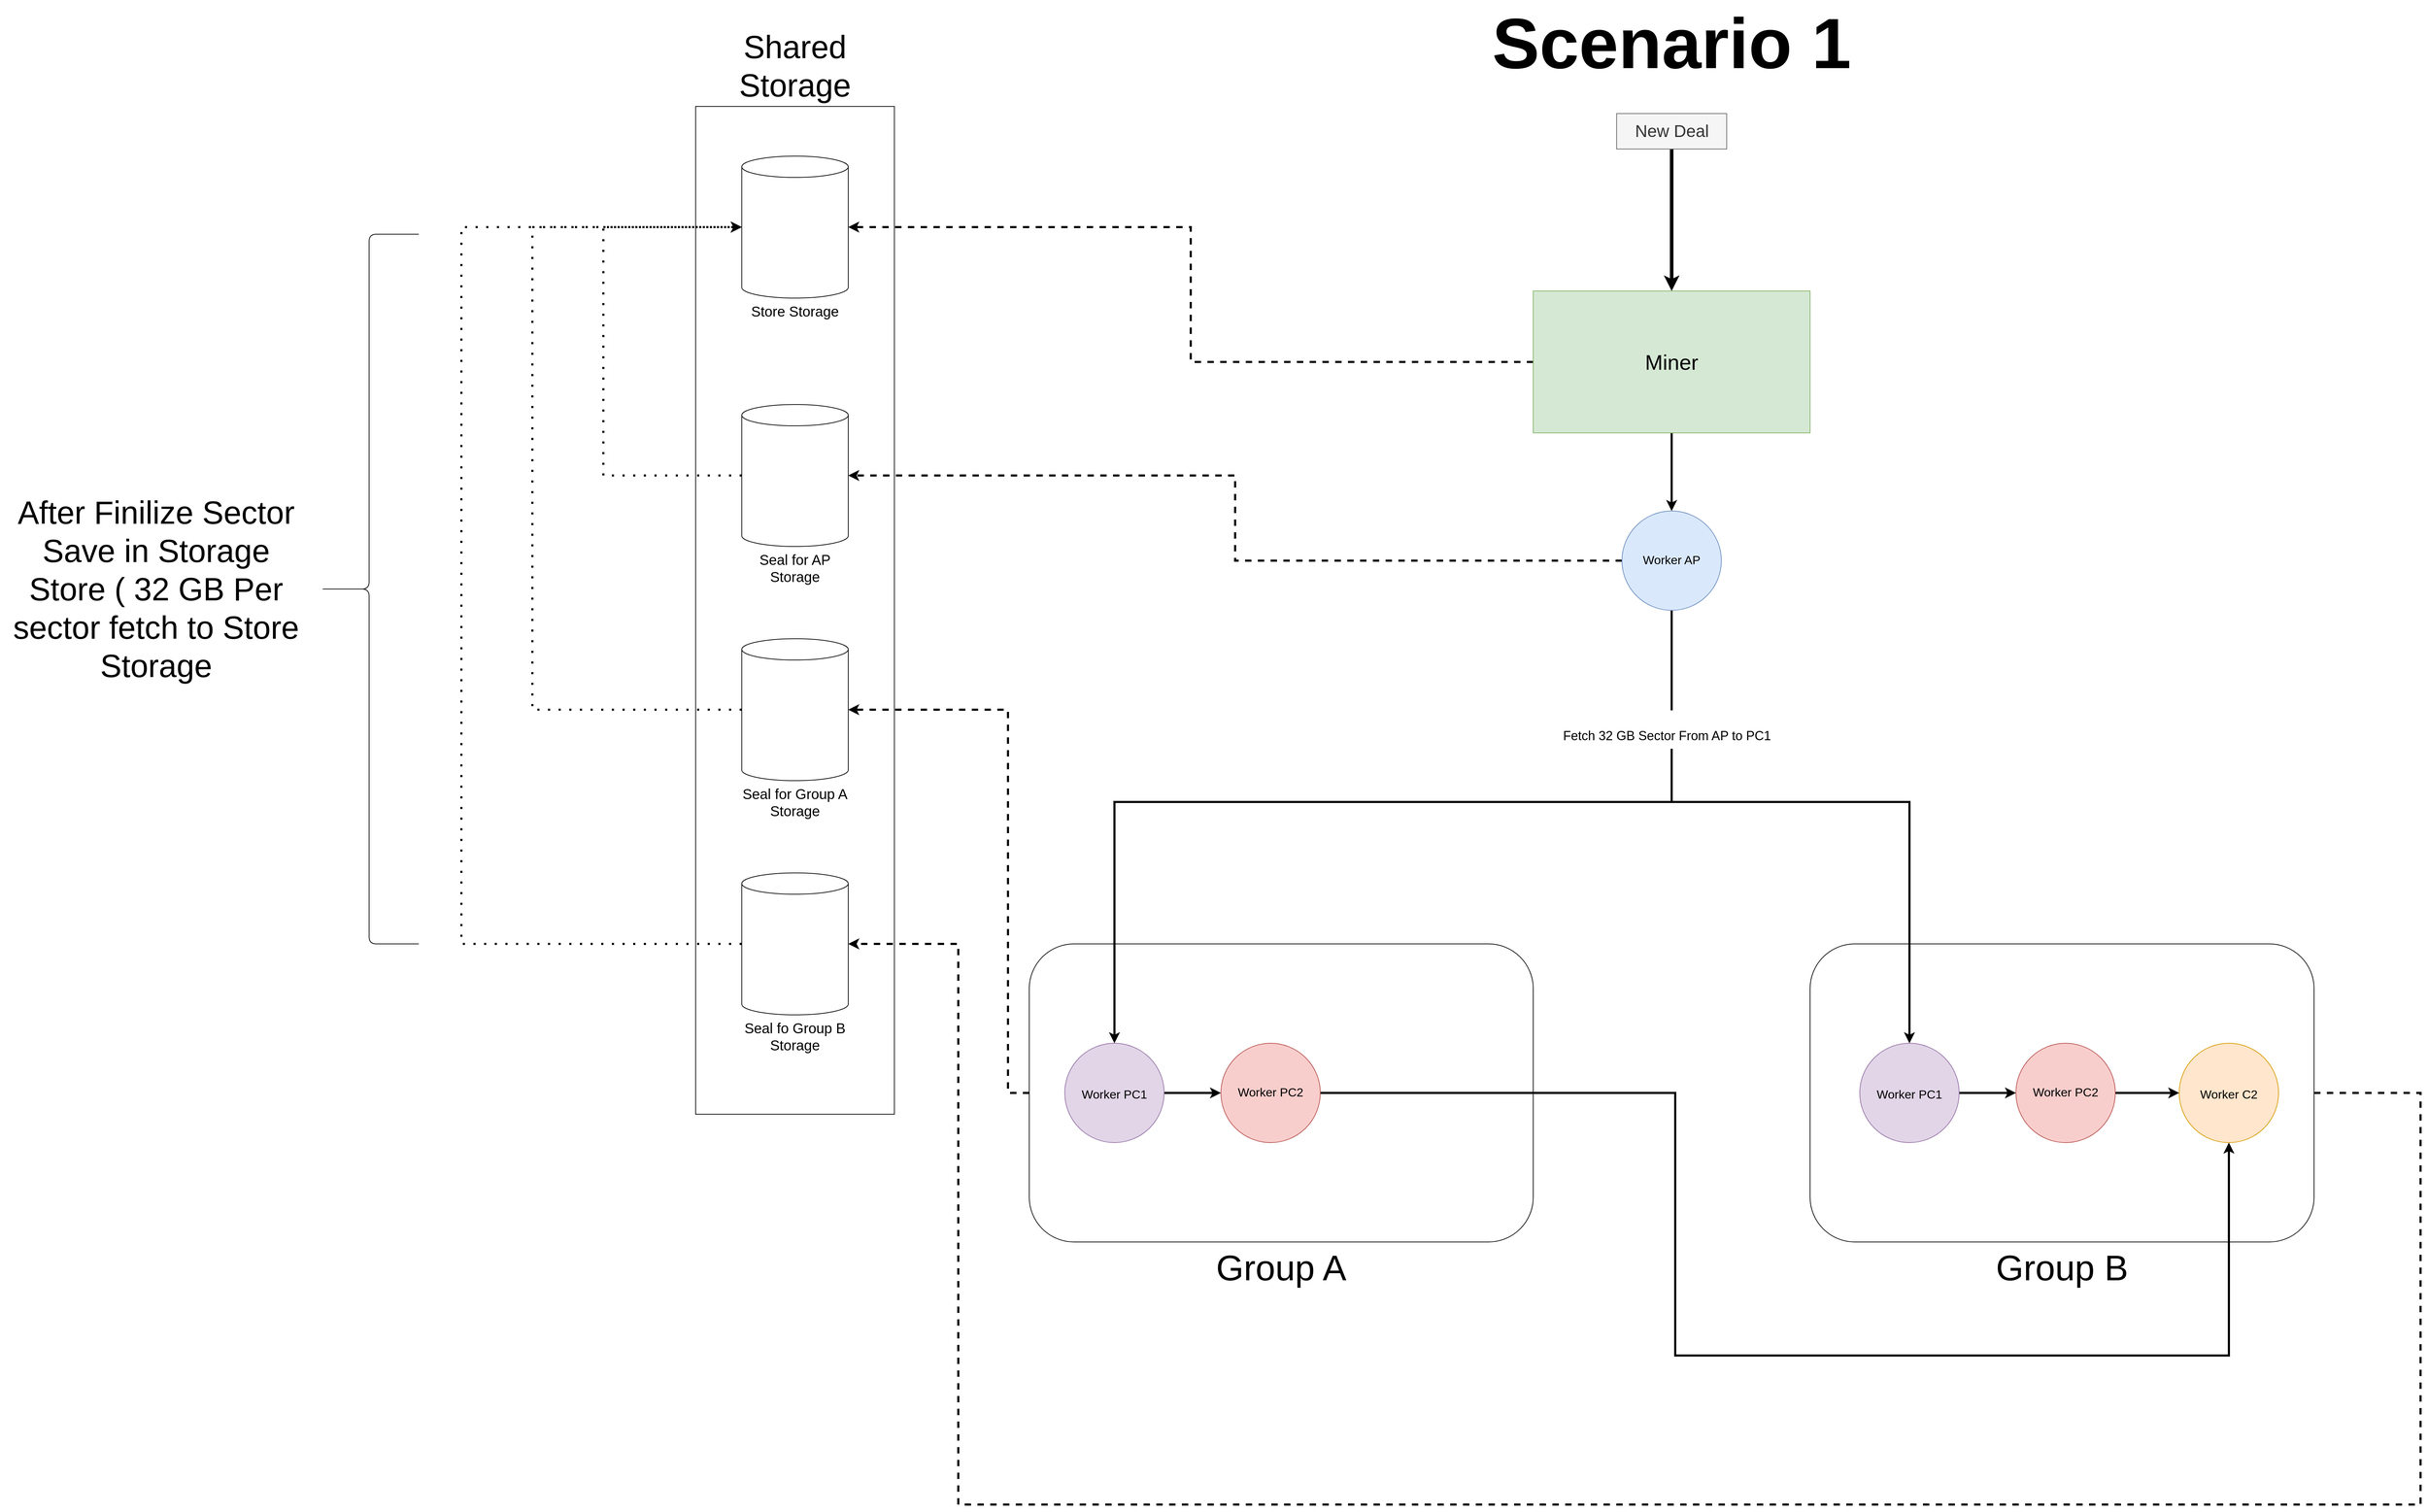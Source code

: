 <mxfile version="14.6.13" type="device" pages="3"><diagram id="O9lcxOeIMFbGGPxEtOYh" name="Scen 1"><mxGraphModel dx="5555" dy="2440" grid="1" gridSize="10" guides="1" tooltips="1" connect="1" arrows="1" fold="1" page="0" pageScale="1" pageWidth="850" pageHeight="1100" math="0" shadow="0"><root><mxCell id="0"/><mxCell id="1" parent="0"/><mxCell id="EjsVCTbJhUnzsts4Roxq-12" value="&lt;font style=&quot;font-size: 50px&quot;&gt;Group A&lt;/font&gt;" style="rounded=1;whiteSpace=wrap;html=1;fontSize=24;labelPosition=center;verticalLabelPosition=bottom;align=center;verticalAlign=top;" parent="1" vertex="1"><mxGeometry x="-510" y="1000" width="710" height="420" as="geometry"/></mxCell><mxCell id="EjsVCTbJhUnzsts4Roxq-13" value="&lt;font style=&quot;font-size: 50px&quot;&gt;Group B&lt;/font&gt;" style="rounded=1;whiteSpace=wrap;html=1;fontSize=24;labelPosition=center;verticalLabelPosition=bottom;align=center;verticalAlign=top;" parent="1" vertex="1"><mxGeometry x="590" y="1000" width="710" height="420" as="geometry"/></mxCell><mxCell id="EjsVCTbJhUnzsts4Roxq-21" value="Shared Storage" style="rounded=0;whiteSpace=wrap;html=1;fontSize=45;labelPosition=center;verticalLabelPosition=top;align=center;verticalAlign=bottom;" parent="1" vertex="1"><mxGeometry x="-980" y="-180" width="280" height="1420" as="geometry"/></mxCell><mxCell id="EjsVCTbJhUnzsts4Roxq-9" style="edgeStyle=orthogonalEdgeStyle;rounded=0;orthogonalLoop=1;jettySize=auto;html=1;entryX=0.5;entryY=0;entryDx=0;entryDy=0;fontSize=17;strokeWidth=3;" parent="1" source="EjsVCTbJhUnzsts4Roxq-1" target="EjsVCTbJhUnzsts4Roxq-7" edge="1"><mxGeometry relative="1" as="geometry"/></mxCell><mxCell id="EjsVCTbJhUnzsts4Roxq-30" style="edgeStyle=orthogonalEdgeStyle;rounded=0;orthogonalLoop=1;jettySize=auto;html=1;dashed=1;fontSize=20;strokeWidth=3;" parent="1" source="EjsVCTbJhUnzsts4Roxq-1" target="EjsVCTbJhUnzsts4Roxq-22" edge="1"><mxGeometry relative="1" as="geometry"/></mxCell><mxCell id="EjsVCTbJhUnzsts4Roxq-1" value="&lt;font style=&quot;font-size: 30px&quot;&gt;Miner&lt;/font&gt;" style="rounded=0;whiteSpace=wrap;html=1;fillColor=#d5e8d4;strokeColor=#82b366;" parent="1" vertex="1"><mxGeometry x="200" y="80" width="390" height="200" as="geometry"/></mxCell><mxCell id="EjsVCTbJhUnzsts4Roxq-4" style="edgeStyle=orthogonalEdgeStyle;rounded=0;orthogonalLoop=1;jettySize=auto;html=1;entryX=0.5;entryY=0;entryDx=0;entryDy=0;fontSize=17;strokeWidth=5;" parent="1" source="EjsVCTbJhUnzsts4Roxq-3" target="EjsVCTbJhUnzsts4Roxq-1" edge="1"><mxGeometry relative="1" as="geometry"/></mxCell><mxCell id="EjsVCTbJhUnzsts4Roxq-3" value="New Deal" style="text;html=1;strokeColor=#666666;fillColor=#f5f5f5;align=center;verticalAlign=middle;whiteSpace=wrap;rounded=0;fontSize=24;fontColor=#333333;" parent="1" vertex="1"><mxGeometry x="317.5" y="-170" width="155" height="50" as="geometry"/></mxCell><mxCell id="EjsVCTbJhUnzsts4Roxq-31" style="edgeStyle=orthogonalEdgeStyle;rounded=0;orthogonalLoop=1;jettySize=auto;html=1;dashed=1;fontSize=20;strokeWidth=3;" parent="1" source="EjsVCTbJhUnzsts4Roxq-7" target="EjsVCTbJhUnzsts4Roxq-23" edge="1"><mxGeometry relative="1" as="geometry"/></mxCell><mxCell id="EjsVCTbJhUnzsts4Roxq-32" style="edgeStyle=orthogonalEdgeStyle;rounded=0;orthogonalLoop=1;jettySize=auto;html=1;entryX=0.5;entryY=0;entryDx=0;entryDy=0;fontSize=45;strokeWidth=3;" parent="1" source="EjsVCTbJhUnzsts4Roxq-7" target="EjsVCTbJhUnzsts4Roxq-14" edge="1"><mxGeometry relative="1" as="geometry"><Array as="points"><mxPoint x="395" y="800"/><mxPoint x="-390" y="800"/></Array></mxGeometry></mxCell><mxCell id="EjsVCTbJhUnzsts4Roxq-33" style="edgeStyle=orthogonalEdgeStyle;rounded=0;orthogonalLoop=1;jettySize=auto;html=1;entryX=0.5;entryY=0;entryDx=0;entryDy=0;fontSize=45;strokeWidth=3;" parent="1" source="EjsVCTbJhUnzsts4Roxq-7" target="EjsVCTbJhUnzsts4Roxq-19" edge="1"><mxGeometry relative="1" as="geometry"><Array as="points"><mxPoint x="395" y="800"/><mxPoint x="730" y="800"/></Array></mxGeometry></mxCell><mxCell id="EjsVCTbJhUnzsts4Roxq-42" value="&lt;font style=&quot;font-size: 18px&quot;&gt;Fetch 32 GB Sector From AP to PC1&lt;/font&gt;" style="edgeLabel;html=1;align=center;verticalAlign=middle;resizable=0;points=[];fontSize=45;" parent="EjsVCTbJhUnzsts4Roxq-33" vertex="1" connectable="0"><mxGeometry x="-0.645" y="-7" relative="1" as="geometry"><mxPoint y="-1" as="offset"/></mxGeometry></mxCell><mxCell id="EjsVCTbJhUnzsts4Roxq-7" value="Worker AP" style="ellipse;whiteSpace=wrap;html=1;aspect=fixed;fontSize=17;fillColor=#dae8fc;strokeColor=#6c8ebf;" parent="1" vertex="1"><mxGeometry x="325" y="390" width="140" height="140" as="geometry"/></mxCell><mxCell id="EjsVCTbJhUnzsts4Roxq-8" value="&lt;font style=&quot;font-size: 100px&quot;&gt;&lt;b&gt;Scenario 1&lt;/b&gt;&lt;/font&gt;" style="text;html=1;strokeColor=none;fillColor=none;align=center;verticalAlign=middle;whiteSpace=wrap;rounded=0;fontSize=17;" parent="1" vertex="1"><mxGeometry x="140" y="-330" width="510" height="120" as="geometry"/></mxCell><mxCell id="EjsVCTbJhUnzsts4Roxq-29" style="edgeStyle=orthogonalEdgeStyle;rounded=0;orthogonalLoop=1;jettySize=auto;html=1;entryX=1;entryY=0.5;entryDx=0;entryDy=0;entryPerimeter=0;dashed=1;fontSize=20;strokeWidth=3;" parent="1" source="EjsVCTbJhUnzsts4Roxq-12" target="EjsVCTbJhUnzsts4Roxq-24" edge="1"><mxGeometry relative="1" as="geometry"><Array as="points"><mxPoint x="-540" y="1210"/><mxPoint x="-540" y="670"/></Array></mxGeometry></mxCell><mxCell id="EjsVCTbJhUnzsts4Roxq-34" style="edgeStyle=orthogonalEdgeStyle;rounded=0;orthogonalLoop=1;jettySize=auto;html=1;entryX=0;entryY=0.5;entryDx=0;entryDy=0;fontSize=45;strokeWidth=3;" parent="1" source="EjsVCTbJhUnzsts4Roxq-14" target="EjsVCTbJhUnzsts4Roxq-15" edge="1"><mxGeometry relative="1" as="geometry"/></mxCell><mxCell id="EjsVCTbJhUnzsts4Roxq-14" value="&lt;font style=&quot;font-size: 17px&quot;&gt;Worker PC1&lt;/font&gt;" style="ellipse;whiteSpace=wrap;html=1;aspect=fixed;fontSize=24;fillColor=#e1d5e7;strokeColor=#9673a6;" parent="1" vertex="1"><mxGeometry x="-460" y="1140" width="140" height="140" as="geometry"/></mxCell><mxCell id="EjsVCTbJhUnzsts4Roxq-38" style="edgeStyle=orthogonalEdgeStyle;rounded=0;orthogonalLoop=1;jettySize=auto;html=1;entryX=0.5;entryY=1;entryDx=0;entryDy=0;fontSize=45;strokeWidth=3;" parent="1" source="EjsVCTbJhUnzsts4Roxq-15" target="EjsVCTbJhUnzsts4Roxq-17" edge="1"><mxGeometry relative="1" as="geometry"><Array as="points"><mxPoint x="400" y="1210"/><mxPoint x="400" y="1580"/><mxPoint x="1180" y="1580"/></Array></mxGeometry></mxCell><mxCell id="EjsVCTbJhUnzsts4Roxq-15" value="Worker PC2" style="ellipse;whiteSpace=wrap;html=1;aspect=fixed;fontSize=17;fillColor=#f8cecc;strokeColor=#b85450;" parent="1" vertex="1"><mxGeometry x="-240" y="1140" width="140" height="140" as="geometry"/></mxCell><mxCell id="EjsVCTbJhUnzsts4Roxq-17" value="&lt;font style=&quot;font-size: 17px&quot;&gt;Worker C2&lt;/font&gt;" style="ellipse;whiteSpace=wrap;html=1;aspect=fixed;fontSize=24;fillColor=#ffe6cc;strokeColor=#d79b00;" parent="1" vertex="1"><mxGeometry x="1110" y="1140" width="140" height="140" as="geometry"/></mxCell><mxCell id="EjsVCTbJhUnzsts4Roxq-36" style="edgeStyle=orthogonalEdgeStyle;rounded=0;orthogonalLoop=1;jettySize=auto;html=1;fontSize=45;strokeWidth=3;" parent="1" source="EjsVCTbJhUnzsts4Roxq-18" target="EjsVCTbJhUnzsts4Roxq-17" edge="1"><mxGeometry relative="1" as="geometry"/></mxCell><mxCell id="EjsVCTbJhUnzsts4Roxq-18" value="Worker PC2" style="ellipse;whiteSpace=wrap;html=1;aspect=fixed;fontSize=17;fillColor=#f8cecc;strokeColor=#b85450;" parent="1" vertex="1"><mxGeometry x="880" y="1140" width="140" height="140" as="geometry"/></mxCell><mxCell id="EjsVCTbJhUnzsts4Roxq-35" style="edgeStyle=orthogonalEdgeStyle;rounded=0;orthogonalLoop=1;jettySize=auto;html=1;entryX=0;entryY=0.5;entryDx=0;entryDy=0;fontSize=45;strokeWidth=3;" parent="1" source="EjsVCTbJhUnzsts4Roxq-19" target="EjsVCTbJhUnzsts4Roxq-18" edge="1"><mxGeometry relative="1" as="geometry"/></mxCell><mxCell id="EjsVCTbJhUnzsts4Roxq-19" value="&lt;font style=&quot;font-size: 17px&quot;&gt;Worker PC1&lt;/font&gt;" style="ellipse;whiteSpace=wrap;html=1;aspect=fixed;fontSize=24;fillColor=#e1d5e7;strokeColor=#9673a6;" parent="1" vertex="1"><mxGeometry x="660" y="1140" width="140" height="140" as="geometry"/></mxCell><mxCell id="EjsVCTbJhUnzsts4Roxq-22" value="Store Storage" style="shape=cylinder3;whiteSpace=wrap;html=1;boundedLbl=1;backgroundOutline=1;size=15;fontSize=20;labelPosition=center;verticalLabelPosition=bottom;align=center;verticalAlign=top;" parent="1" vertex="1"><mxGeometry x="-915" y="-110" width="150" height="200" as="geometry"/></mxCell><mxCell id="EjsVCTbJhUnzsts4Roxq-28" style="edgeStyle=orthogonalEdgeStyle;rounded=0;orthogonalLoop=1;jettySize=auto;html=1;entryX=0;entryY=0.5;entryDx=0;entryDy=0;entryPerimeter=0;dashed=1;fontSize=20;strokeWidth=3;dashPattern=1 4;" parent="1" source="EjsVCTbJhUnzsts4Roxq-23" target="EjsVCTbJhUnzsts4Roxq-22" edge="1"><mxGeometry relative="1" as="geometry"><Array as="points"><mxPoint x="-1110" y="340"/><mxPoint x="-1110" y="-10"/></Array></mxGeometry></mxCell><mxCell id="EjsVCTbJhUnzsts4Roxq-23" value="Seal for AP Storage" style="shape=cylinder3;whiteSpace=wrap;html=1;boundedLbl=1;backgroundOutline=1;size=15;fontSize=20;labelPosition=center;verticalLabelPosition=bottom;align=center;verticalAlign=top;" parent="1" vertex="1"><mxGeometry x="-915" y="240" width="150" height="200" as="geometry"/></mxCell><mxCell id="EjsVCTbJhUnzsts4Roxq-27" style="edgeStyle=orthogonalEdgeStyle;rounded=0;orthogonalLoop=1;jettySize=auto;html=1;entryX=0;entryY=0.5;entryDx=0;entryDy=0;entryPerimeter=0;dashed=1;fontSize=20;strokeWidth=3;dashPattern=1 4;" parent="1" source="EjsVCTbJhUnzsts4Roxq-24" target="EjsVCTbJhUnzsts4Roxq-22" edge="1"><mxGeometry relative="1" as="geometry"><Array as="points"><mxPoint x="-1210" y="670"/><mxPoint x="-1210" y="-10"/></Array></mxGeometry></mxCell><mxCell id="EjsVCTbJhUnzsts4Roxq-24" value="Seal for Group A Storage" style="shape=cylinder3;whiteSpace=wrap;html=1;boundedLbl=1;backgroundOutline=1;size=15;fontSize=20;labelPosition=center;verticalLabelPosition=bottom;align=center;verticalAlign=top;" parent="1" vertex="1"><mxGeometry x="-915" y="570" width="150" height="200" as="geometry"/></mxCell><mxCell id="EjsVCTbJhUnzsts4Roxq-26" style="edgeStyle=orthogonalEdgeStyle;rounded=0;orthogonalLoop=1;jettySize=auto;html=1;fontSize=20;strokeWidth=3;entryX=0;entryY=0.5;entryDx=0;entryDy=0;entryPerimeter=0;dashed=1;dashPattern=1 4;" parent="1" source="EjsVCTbJhUnzsts4Roxq-25" target="EjsVCTbJhUnzsts4Roxq-22" edge="1"><mxGeometry relative="1" as="geometry"><mxPoint x="-1180" y="220" as="targetPoint"/><Array as="points"><mxPoint x="-1310" y="1000"/><mxPoint x="-1310" y="-10"/></Array></mxGeometry></mxCell><mxCell id="EjsVCTbJhUnzsts4Roxq-25" value="Seal fo Group B Storage" style="shape=cylinder3;whiteSpace=wrap;html=1;boundedLbl=1;backgroundOutline=1;size=15;fontSize=20;labelPosition=center;verticalLabelPosition=bottom;align=center;verticalAlign=top;" parent="1" vertex="1"><mxGeometry x="-915" y="900" width="150" height="200" as="geometry"/></mxCell><mxCell id="EjsVCTbJhUnzsts4Roxq-40" style="edgeStyle=orthogonalEdgeStyle;rounded=0;orthogonalLoop=1;jettySize=auto;html=1;entryX=1;entryY=0.5;entryDx=0;entryDy=0;entryPerimeter=0;fontSize=45;strokeWidth=3;dashed=1;" parent="1" source="EjsVCTbJhUnzsts4Roxq-13" target="EjsVCTbJhUnzsts4Roxq-25" edge="1"><mxGeometry relative="1" as="geometry"><Array as="points"><mxPoint x="1450" y="1210"/><mxPoint x="1450" y="1790"/><mxPoint x="-610" y="1790"/><mxPoint x="-610" y="1000"/></Array></mxGeometry></mxCell><mxCell id="EjsVCTbJhUnzsts4Roxq-49" value="" style="shape=curlyBracket;whiteSpace=wrap;html=1;rounded=1;fontSize=45;" parent="1" vertex="1"><mxGeometry x="-1510" width="140" height="1000" as="geometry"/></mxCell><mxCell id="EjsVCTbJhUnzsts4Roxq-50" value="After Finilize Sector Save in Storage Store ( 32 GB Per sector fetch to Store Storage" style="text;html=1;strokeColor=none;fillColor=none;align=center;verticalAlign=middle;whiteSpace=wrap;rounded=0;fontSize=45;" parent="1" vertex="1"><mxGeometry x="-1960" y="367.5" width="440" height="265" as="geometry"/></mxCell></root></mxGraphModel></diagram><diagram id="1ul1bXcizXke6FKGpNwb" name="Scen 2"><mxGraphModel dx="3673" dy="1360" grid="1" gridSize="10" guides="1" tooltips="1" connect="1" arrows="1" fold="1" page="0" pageScale="1" pageWidth="850" pageHeight="1100" math="0" shadow="0"><root><mxCell id="fkHHj2A-5k0YdOE-toHa-0"/><mxCell id="fkHHj2A-5k0YdOE-toHa-1" parent="fkHHj2A-5k0YdOE-toHa-0"/><mxCell id="fkHHj2A-5k0YdOE-toHa-2" value="&lt;font style=&quot;font-size: 50px&quot;&gt;Group A&lt;/font&gt;" style="rounded=1;whiteSpace=wrap;html=1;fontSize=24;labelPosition=center;verticalLabelPosition=bottom;align=center;verticalAlign=top;" parent="fkHHj2A-5k0YdOE-toHa-1" vertex="1"><mxGeometry x="-510" y="1000" width="710" height="420" as="geometry"/></mxCell><mxCell id="fkHHj2A-5k0YdOE-toHa-3" value="&lt;font style=&quot;font-size: 50px&quot;&gt;Group B&lt;/font&gt;" style="rounded=1;whiteSpace=wrap;html=1;fontSize=24;labelPosition=center;verticalLabelPosition=bottom;align=center;verticalAlign=top;" parent="fkHHj2A-5k0YdOE-toHa-1" vertex="1"><mxGeometry x="590" y="1000" width="710" height="420" as="geometry"/></mxCell><mxCell id="fkHHj2A-5k0YdOE-toHa-4" value="Shared Storage" style="rounded=0;whiteSpace=wrap;html=1;fontSize=45;labelPosition=center;verticalLabelPosition=top;align=center;verticalAlign=bottom;" parent="fkHHj2A-5k0YdOE-toHa-1" vertex="1"><mxGeometry x="-980" y="-180" width="280" height="1420" as="geometry"/></mxCell><mxCell id="fkHHj2A-5k0YdOE-toHa-5" style="edgeStyle=orthogonalEdgeStyle;rounded=0;orthogonalLoop=1;jettySize=auto;html=1;entryX=0.5;entryY=0;entryDx=0;entryDy=0;fontSize=17;strokeWidth=3;" parent="fkHHj2A-5k0YdOE-toHa-1" source="fkHHj2A-5k0YdOE-toHa-7" target="fkHHj2A-5k0YdOE-toHa-14" edge="1"><mxGeometry relative="1" as="geometry"/></mxCell><mxCell id="fkHHj2A-5k0YdOE-toHa-6" style="edgeStyle=orthogonalEdgeStyle;rounded=0;orthogonalLoop=1;jettySize=auto;html=1;dashed=1;fontSize=20;strokeWidth=3;" parent="fkHHj2A-5k0YdOE-toHa-1" source="fkHHj2A-5k0YdOE-toHa-7" target="fkHHj2A-5k0YdOE-toHa-26" edge="1"><mxGeometry relative="1" as="geometry"/></mxCell><mxCell id="fkHHj2A-5k0YdOE-toHa-7" value="&lt;font style=&quot;font-size: 30px&quot;&gt;Miner&lt;/font&gt;" style="rounded=0;whiteSpace=wrap;html=1;fillColor=#d5e8d4;strokeColor=#82b366;" parent="fkHHj2A-5k0YdOE-toHa-1" vertex="1"><mxGeometry x="200" y="80" width="390" height="200" as="geometry"/></mxCell><mxCell id="fkHHj2A-5k0YdOE-toHa-8" style="edgeStyle=orthogonalEdgeStyle;rounded=0;orthogonalLoop=1;jettySize=auto;html=1;entryX=0.5;entryY=0;entryDx=0;entryDy=0;fontSize=17;strokeWidth=5;" parent="fkHHj2A-5k0YdOE-toHa-1" source="fkHHj2A-5k0YdOE-toHa-9" target="fkHHj2A-5k0YdOE-toHa-7" edge="1"><mxGeometry relative="1" as="geometry"/></mxCell><mxCell id="fkHHj2A-5k0YdOE-toHa-9" value="New Deal" style="text;html=1;strokeColor=#666666;fillColor=#f5f5f5;align=center;verticalAlign=middle;whiteSpace=wrap;rounded=0;fontSize=24;fontColor=#333333;" parent="fkHHj2A-5k0YdOE-toHa-1" vertex="1"><mxGeometry x="317.5" y="-170" width="155" height="50" as="geometry"/></mxCell><mxCell id="fkHHj2A-5k0YdOE-toHa-10" style="edgeStyle=orthogonalEdgeStyle;rounded=0;orthogonalLoop=1;jettySize=auto;html=1;dashed=1;fontSize=20;strokeWidth=3;" parent="fkHHj2A-5k0YdOE-toHa-1" source="fkHHj2A-5k0YdOE-toHa-14" target="fkHHj2A-5k0YdOE-toHa-28" edge="1"><mxGeometry relative="1" as="geometry"/></mxCell><mxCell id="onC-c2f8imFMjr5zh4x_-0" style="edgeStyle=orthogonalEdgeStyle;rounded=0;orthogonalLoop=1;jettySize=auto;html=1;entryX=0.5;entryY=0;entryDx=0;entryDy=0;" edge="1" parent="fkHHj2A-5k0YdOE-toHa-1" source="fkHHj2A-5k0YdOE-toHa-14" target="fkHHj2A-5k0YdOE-toHa-2"><mxGeometry relative="1" as="geometry"><Array as="points"><mxPoint x="395" y="800"/><mxPoint x="-155" y="800"/></Array></mxGeometry></mxCell><mxCell id="onC-c2f8imFMjr5zh4x_-1" style="edgeStyle=orthogonalEdgeStyle;rounded=0;orthogonalLoop=1;jettySize=auto;html=1;" edge="1" parent="fkHHj2A-5k0YdOE-toHa-1" source="fkHHj2A-5k0YdOE-toHa-14" target="fkHHj2A-5k0YdOE-toHa-3"><mxGeometry relative="1" as="geometry"><Array as="points"><mxPoint x="395" y="800"/><mxPoint x="945" y="800"/></Array></mxGeometry></mxCell><mxCell id="jxZ94etzrMh36gWFSHsa-0" value="&lt;span style=&quot;font-size: 18px&quot;&gt;Fetch 32 GB Sector From AP to PC1&lt;/span&gt;" style="edgeLabel;html=1;align=center;verticalAlign=middle;resizable=0;points=[];" vertex="1" connectable="0" parent="onC-c2f8imFMjr5zh4x_-1"><mxGeometry x="-0.784" y="-5" relative="1" as="geometry"><mxPoint as="offset"/></mxGeometry></mxCell><mxCell id="fkHHj2A-5k0YdOE-toHa-14" value="Worker AP" style="ellipse;whiteSpace=wrap;html=1;aspect=fixed;fontSize=17;fillColor=#dae8fc;strokeColor=#6c8ebf;" parent="fkHHj2A-5k0YdOE-toHa-1" vertex="1"><mxGeometry x="325" y="390" width="140" height="140" as="geometry"/></mxCell><mxCell id="fkHHj2A-5k0YdOE-toHa-16" style="edgeStyle=orthogonalEdgeStyle;rounded=0;orthogonalLoop=1;jettySize=auto;html=1;entryX=1;entryY=0.5;entryDx=0;entryDy=0;entryPerimeter=0;dashed=1;fontSize=20;strokeWidth=3;" parent="fkHHj2A-5k0YdOE-toHa-1" source="fkHHj2A-5k0YdOE-toHa-2" target="fkHHj2A-5k0YdOE-toHa-30" edge="1"><mxGeometry relative="1" as="geometry"><Array as="points"><mxPoint x="-540" y="1210"/><mxPoint x="-540" y="670"/></Array></mxGeometry></mxCell><mxCell id="fkHHj2A-5k0YdOE-toHa-18" value="&lt;font style=&quot;font-size: 17px&quot;&gt;Worker PC1&lt;/font&gt;" style="ellipse;whiteSpace=wrap;html=1;aspect=fixed;fontSize=24;fillColor=#e1d5e7;strokeColor=#9673a6;" parent="fkHHj2A-5k0YdOE-toHa-1" vertex="1"><mxGeometry x="-460" y="1030" width="140" height="140" as="geometry"/></mxCell><mxCell id="fkHHj2A-5k0YdOE-toHa-20" value="Worker PC2/C2" style="ellipse;whiteSpace=wrap;html=1;aspect=fixed;fontSize=17;fillColor=#f8cecc;strokeColor=#b85450;" parent="fkHHj2A-5k0YdOE-toHa-1" vertex="1"><mxGeometry x="-20" y="1240" width="140" height="140" as="geometry"/></mxCell><mxCell id="fkHHj2A-5k0YdOE-toHa-23" value="Worker PC2/C2" style="ellipse;whiteSpace=wrap;html=1;aspect=fixed;fontSize=17;fillColor=#f8cecc;strokeColor=#b85450;" parent="fkHHj2A-5k0YdOE-toHa-1" vertex="1"><mxGeometry x="1100" y="1240" width="140" height="140" as="geometry"/></mxCell><mxCell id="fkHHj2A-5k0YdOE-toHa-25" value="&lt;font style=&quot;font-size: 17px&quot;&gt;Worker PC1&lt;/font&gt;" style="ellipse;whiteSpace=wrap;html=1;aspect=fixed;fontSize=24;fillColor=#e1d5e7;strokeColor=#9673a6;" parent="fkHHj2A-5k0YdOE-toHa-1" vertex="1"><mxGeometry x="660" y="1030" width="140" height="140" as="geometry"/></mxCell><mxCell id="fkHHj2A-5k0YdOE-toHa-26" value="Store Storage" style="shape=cylinder3;whiteSpace=wrap;html=1;boundedLbl=1;backgroundOutline=1;size=15;fontSize=20;labelPosition=center;verticalLabelPosition=bottom;align=center;verticalAlign=top;" parent="fkHHj2A-5k0YdOE-toHa-1" vertex="1"><mxGeometry x="-915" y="-110" width="150" height="200" as="geometry"/></mxCell><mxCell id="fkHHj2A-5k0YdOE-toHa-27" style="edgeStyle=orthogonalEdgeStyle;rounded=0;orthogonalLoop=1;jettySize=auto;html=1;entryX=0;entryY=0.5;entryDx=0;entryDy=0;entryPerimeter=0;dashed=1;fontSize=20;strokeWidth=3;dashPattern=1 4;" parent="fkHHj2A-5k0YdOE-toHa-1" source="fkHHj2A-5k0YdOE-toHa-28" target="fkHHj2A-5k0YdOE-toHa-26" edge="1"><mxGeometry relative="1" as="geometry"><Array as="points"><mxPoint x="-1110" y="340"/><mxPoint x="-1110" y="-10"/></Array></mxGeometry></mxCell><mxCell id="fkHHj2A-5k0YdOE-toHa-28" value="Seal for AP Storage" style="shape=cylinder3;whiteSpace=wrap;html=1;boundedLbl=1;backgroundOutline=1;size=15;fontSize=20;labelPosition=center;verticalLabelPosition=bottom;align=center;verticalAlign=top;" parent="fkHHj2A-5k0YdOE-toHa-1" vertex="1"><mxGeometry x="-915" y="240" width="150" height="200" as="geometry"/></mxCell><mxCell id="fkHHj2A-5k0YdOE-toHa-29" style="edgeStyle=orthogonalEdgeStyle;rounded=0;orthogonalLoop=1;jettySize=auto;html=1;entryX=0;entryY=0.5;entryDx=0;entryDy=0;entryPerimeter=0;dashed=1;fontSize=20;strokeWidth=3;dashPattern=1 4;" parent="fkHHj2A-5k0YdOE-toHa-1" source="fkHHj2A-5k0YdOE-toHa-30" target="fkHHj2A-5k0YdOE-toHa-26" edge="1"><mxGeometry relative="1" as="geometry"><Array as="points"><mxPoint x="-1210" y="670"/><mxPoint x="-1210" y="-10"/></Array></mxGeometry></mxCell><mxCell id="fkHHj2A-5k0YdOE-toHa-30" value="Shared storage A" style="shape=cylinder3;whiteSpace=wrap;html=1;boundedLbl=1;backgroundOutline=1;size=15;fontSize=20;labelPosition=center;verticalLabelPosition=bottom;align=center;verticalAlign=top;" parent="fkHHj2A-5k0YdOE-toHa-1" vertex="1"><mxGeometry x="-915" y="570" width="150" height="200" as="geometry"/></mxCell><mxCell id="fkHHj2A-5k0YdOE-toHa-31" style="edgeStyle=orthogonalEdgeStyle;rounded=0;orthogonalLoop=1;jettySize=auto;html=1;fontSize=20;strokeWidth=3;entryX=0;entryY=0.5;entryDx=0;entryDy=0;entryPerimeter=0;dashed=1;dashPattern=1 4;" parent="fkHHj2A-5k0YdOE-toHa-1" source="fkHHj2A-5k0YdOE-toHa-32" target="fkHHj2A-5k0YdOE-toHa-26" edge="1"><mxGeometry relative="1" as="geometry"><mxPoint x="-1180" y="220" as="targetPoint"/><Array as="points"><mxPoint x="-1310" y="1000"/><mxPoint x="-1310" y="-10"/></Array></mxGeometry></mxCell><mxCell id="fkHHj2A-5k0YdOE-toHa-32" value="Shared storage B" style="shape=cylinder3;whiteSpace=wrap;html=1;boundedLbl=1;backgroundOutline=1;size=15;fontSize=20;labelPosition=center;verticalLabelPosition=bottom;align=center;verticalAlign=top;" parent="fkHHj2A-5k0YdOE-toHa-1" vertex="1"><mxGeometry x="-915" y="900" width="150" height="200" as="geometry"/></mxCell><mxCell id="fkHHj2A-5k0YdOE-toHa-33" style="edgeStyle=orthogonalEdgeStyle;rounded=0;orthogonalLoop=1;jettySize=auto;html=1;entryX=1;entryY=0.5;entryDx=0;entryDy=0;entryPerimeter=0;fontSize=45;strokeWidth=3;dashed=1;" parent="fkHHj2A-5k0YdOE-toHa-1" source="fkHHj2A-5k0YdOE-toHa-3" target="fkHHj2A-5k0YdOE-toHa-32" edge="1"><mxGeometry relative="1" as="geometry"><Array as="points"><mxPoint x="1450" y="1210"/><mxPoint x="1450" y="1540"/><mxPoint x="-610" y="1540"/><mxPoint x="-610" y="1000"/></Array></mxGeometry></mxCell><mxCell id="fkHHj2A-5k0YdOE-toHa-34" value="" style="shape=curlyBracket;whiteSpace=wrap;html=1;rounded=1;fontSize=45;" parent="fkHHj2A-5k0YdOE-toHa-1" vertex="1"><mxGeometry x="-1510" width="140" height="1000" as="geometry"/></mxCell><mxCell id="fkHHj2A-5k0YdOE-toHa-35" value="After Finilize Sector Save in Storage Store ( 32 GB Per sector fetch to Store Storage" style="text;html=1;strokeColor=none;fillColor=none;align=center;verticalAlign=middle;whiteSpace=wrap;rounded=0;fontSize=45;" parent="fkHHj2A-5k0YdOE-toHa-1" vertex="1"><mxGeometry x="-1960" y="340" width="440" height="305" as="geometry"/></mxCell><mxCell id="onC-c2f8imFMjr5zh4x_-2" value="&lt;font style=&quot;font-size: 17px&quot;&gt;Worker PC1&lt;/font&gt;" style="ellipse;whiteSpace=wrap;html=1;aspect=fixed;fontSize=24;fillColor=#e1d5e7;strokeColor=#9673a6;" vertex="1" parent="fkHHj2A-5k0YdOE-toHa-1"><mxGeometry x="-240" y="1030" width="140" height="140" as="geometry"/></mxCell><mxCell id="onC-c2f8imFMjr5zh4x_-3" value="&lt;font style=&quot;font-size: 17px&quot;&gt;Worker PC1&lt;/font&gt;" style="ellipse;whiteSpace=wrap;html=1;aspect=fixed;fontSize=24;fillColor=#e1d5e7;strokeColor=#9673a6;" vertex="1" parent="fkHHj2A-5k0YdOE-toHa-1"><mxGeometry x="-20" y="1030" width="140" height="140" as="geometry"/></mxCell><mxCell id="onC-c2f8imFMjr5zh4x_-4" value="&lt;font style=&quot;font-size: 17px&quot;&gt;Worker PC1&lt;/font&gt;" style="ellipse;whiteSpace=wrap;html=1;aspect=fixed;fontSize=24;fillColor=#e1d5e7;strokeColor=#9673a6;" vertex="1" parent="fkHHj2A-5k0YdOE-toHa-1"><mxGeometry x="1100" y="1030" width="140" height="140" as="geometry"/></mxCell><mxCell id="onC-c2f8imFMjr5zh4x_-5" value="&lt;font style=&quot;font-size: 17px&quot;&gt;Worker PC1&lt;/font&gt;" style="ellipse;whiteSpace=wrap;html=1;aspect=fixed;fontSize=24;fillColor=#e1d5e7;strokeColor=#9673a6;" vertex="1" parent="fkHHj2A-5k0YdOE-toHa-1"><mxGeometry x="880" y="1030" width="140" height="140" as="geometry"/></mxCell><mxCell id="onC-c2f8imFMjr5zh4x_-7" value="Worker PC2/C2" style="ellipse;whiteSpace=wrap;html=1;aspect=fixed;fontSize=17;fillColor=#f8cecc;strokeColor=#b85450;" vertex="1" parent="fkHHj2A-5k0YdOE-toHa-1"><mxGeometry x="-460" y="1240" width="140" height="140" as="geometry"/></mxCell><mxCell id="onC-c2f8imFMjr5zh4x_-8" value="Worker PC2/C2" style="ellipse;whiteSpace=wrap;html=1;aspect=fixed;fontSize=17;fillColor=#f8cecc;strokeColor=#b85450;" vertex="1" parent="fkHHj2A-5k0YdOE-toHa-1"><mxGeometry x="660" y="1240" width="140" height="140" as="geometry"/></mxCell><mxCell id="onC-c2f8imFMjr5zh4x_-9" value="Worker PC2/C2" style="ellipse;whiteSpace=wrap;html=1;aspect=fixed;fontSize=17;fillColor=#f8cecc;strokeColor=#b85450;" vertex="1" parent="fkHHj2A-5k0YdOE-toHa-1"><mxGeometry x="-240" y="1240" width="140" height="140" as="geometry"/></mxCell><mxCell id="onC-c2f8imFMjr5zh4x_-10" value="Worker PC2/C2" style="ellipse;whiteSpace=wrap;html=1;aspect=fixed;fontSize=17;fillColor=#f8cecc;strokeColor=#b85450;" vertex="1" parent="fkHHj2A-5k0YdOE-toHa-1"><mxGeometry x="880" y="1240" width="140" height="140" as="geometry"/></mxCell><mxCell id="onC-c2f8imFMjr5zh4x_-17" value="" style="endArrow=none;dashed=1;html=1;dashPattern=1 3;strokeWidth=2;exitX=0.5;exitY=0;exitDx=0;exitDy=0;entryX=0.5;entryY=1;entryDx=0;entryDy=0;" edge="1" parent="fkHHj2A-5k0YdOE-toHa-1" source="onC-c2f8imFMjr5zh4x_-7" target="fkHHj2A-5k0YdOE-toHa-18"><mxGeometry width="50" height="50" relative="1" as="geometry"><mxPoint x="-310" y="1110" as="sourcePoint"/><mxPoint x="-230" y="1110" as="targetPoint"/></mxGeometry></mxCell><mxCell id="onC-c2f8imFMjr5zh4x_-18" value="" style="endArrow=none;dashed=1;html=1;dashPattern=1 3;strokeWidth=2;exitX=0.5;exitY=0;exitDx=0;exitDy=0;entryX=0.5;entryY=1;entryDx=0;entryDy=0;" edge="1" parent="fkHHj2A-5k0YdOE-toHa-1"><mxGeometry width="50" height="50" relative="1" as="geometry"><mxPoint x="-170.5" y="1241" as="sourcePoint"/><mxPoint x="-170.5" y="1171" as="targetPoint"/></mxGeometry></mxCell><mxCell id="onC-c2f8imFMjr5zh4x_-19" value="" style="endArrow=none;dashed=1;html=1;dashPattern=1 3;strokeWidth=2;exitX=0.5;exitY=0;exitDx=0;exitDy=0;entryX=0.5;entryY=1;entryDx=0;entryDy=0;" edge="1" parent="fkHHj2A-5k0YdOE-toHa-1"><mxGeometry width="50" height="50" relative="1" as="geometry"><mxPoint x="49.5" y="1240" as="sourcePoint"/><mxPoint x="49.5" y="1170" as="targetPoint"/></mxGeometry></mxCell><mxCell id="onC-c2f8imFMjr5zh4x_-22" value="" style="endArrow=none;dashed=1;html=1;dashPattern=1 3;strokeWidth=2;exitX=0.5;exitY=0;exitDx=0;exitDy=0;entryX=0.5;entryY=1;entryDx=0;entryDy=0;" edge="1" parent="fkHHj2A-5k0YdOE-toHa-1"><mxGeometry width="50" height="50" relative="1" as="geometry"><mxPoint x="1168.92" y="1238.42" as="sourcePoint"/><mxPoint x="1168.92" y="1168.42" as="targetPoint"/></mxGeometry></mxCell><mxCell id="onC-c2f8imFMjr5zh4x_-23" value="" style="endArrow=none;dashed=1;html=1;dashPattern=1 3;strokeWidth=2;exitX=0.5;exitY=0;exitDx=0;exitDy=0;entryX=0.5;entryY=1;entryDx=0;entryDy=0;" edge="1" parent="fkHHj2A-5k0YdOE-toHa-1"><mxGeometry width="50" height="50" relative="1" as="geometry"><mxPoint x="948.92" y="1239.42" as="sourcePoint"/><mxPoint x="948.92" y="1169.42" as="targetPoint"/></mxGeometry></mxCell><mxCell id="onC-c2f8imFMjr5zh4x_-24" value="" style="endArrow=none;dashed=1;html=1;dashPattern=1 3;strokeWidth=2;exitX=0.5;exitY=0;exitDx=0;exitDy=0;entryX=0.5;entryY=1;entryDx=0;entryDy=0;" edge="1" parent="fkHHj2A-5k0YdOE-toHa-1"><mxGeometry width="50" height="50" relative="1" as="geometry"><mxPoint x="729.42" y="1238.42" as="sourcePoint"/><mxPoint x="729.42" y="1168.42" as="targetPoint"/></mxGeometry></mxCell><mxCell id="onC-c2f8imFMjr5zh4x_-26" value="" style="endArrow=none;dashed=1;html=1;dashPattern=1 3;strokeWidth=2;exitX=1;exitY=0.5;exitDx=0;exitDy=0;" edge="1" parent="fkHHj2A-5k0YdOE-toHa-1"><mxGeometry width="50" height="50" relative="1" as="geometry"><mxPoint x="730" y="1209.5" as="sourcePoint"/><mxPoint x="1170" y="1209" as="targetPoint"/></mxGeometry></mxCell><mxCell id="jxZ94etzrMh36gWFSHsa-1" value="" style="endArrow=none;dashed=1;html=1;dashPattern=1 3;strokeWidth=2;exitX=1;exitY=0.5;exitDx=0;exitDy=0;" edge="1" parent="fkHHj2A-5k0YdOE-toHa-1"><mxGeometry width="50" height="50" relative="1" as="geometry"><mxPoint x="-390" y="1210" as="sourcePoint"/><mxPoint x="50" y="1209.5" as="targetPoint"/></mxGeometry></mxCell></root></mxGraphModel></diagram><diagram id="mTeUTO8hk-AyWfUsPLRz" name="Scen 3"><mxGraphModel dx="4031" dy="1566" grid="1" gridSize="10" guides="1" tooltips="1" connect="1" arrows="1" fold="1" page="0" pageScale="1" pageWidth="850" pageHeight="1100" math="0" shadow="0"><root><mxCell id="l1ZDyCgVbB2H0X8LS4yV-0"/><mxCell id="l1ZDyCgVbB2H0X8LS4yV-1" parent="l1ZDyCgVbB2H0X8LS4yV-0"/><mxCell id="l1ZDyCgVbB2H0X8LS4yV-4" value="Shared Storage" style="rounded=0;whiteSpace=wrap;html=1;fontSize=45;labelPosition=center;verticalLabelPosition=top;align=center;verticalAlign=bottom;" vertex="1" parent="l1ZDyCgVbB2H0X8LS4yV-1"><mxGeometry x="-980" y="-180" width="280" height="1420" as="geometry"/></mxCell><mxCell id="l1ZDyCgVbB2H0X8LS4yV-5" style="edgeStyle=orthogonalEdgeStyle;rounded=0;orthogonalLoop=1;jettySize=auto;html=1;entryX=0.5;entryY=0;entryDx=0;entryDy=0;fontSize=17;strokeWidth=3;" edge="1" parent="l1ZDyCgVbB2H0X8LS4yV-1" source="l1ZDyCgVbB2H0X8LS4yV-7" target="l1ZDyCgVbB2H0X8LS4yV-14"><mxGeometry relative="1" as="geometry"/></mxCell><mxCell id="l1ZDyCgVbB2H0X8LS4yV-6" style="edgeStyle=orthogonalEdgeStyle;rounded=0;orthogonalLoop=1;jettySize=auto;html=1;dashed=1;fontSize=20;strokeWidth=3;" edge="1" parent="l1ZDyCgVbB2H0X8LS4yV-1" source="l1ZDyCgVbB2H0X8LS4yV-7" target="l1ZDyCgVbB2H0X8LS4yV-21"><mxGeometry relative="1" as="geometry"/></mxCell><mxCell id="l1ZDyCgVbB2H0X8LS4yV-7" value="&lt;font style=&quot;font-size: 30px&quot;&gt;Miner&lt;/font&gt;" style="rounded=0;whiteSpace=wrap;html=1;fillColor=#d5e8d4;strokeColor=#82b366;" vertex="1" parent="l1ZDyCgVbB2H0X8LS4yV-1"><mxGeometry x="200" y="80" width="390" height="200" as="geometry"/></mxCell><mxCell id="l1ZDyCgVbB2H0X8LS4yV-8" style="edgeStyle=orthogonalEdgeStyle;rounded=0;orthogonalLoop=1;jettySize=auto;html=1;entryX=0.5;entryY=0;entryDx=0;entryDy=0;fontSize=17;strokeWidth=5;" edge="1" parent="l1ZDyCgVbB2H0X8LS4yV-1" source="l1ZDyCgVbB2H0X8LS4yV-9" target="l1ZDyCgVbB2H0X8LS4yV-7"><mxGeometry relative="1" as="geometry"/></mxCell><mxCell id="l1ZDyCgVbB2H0X8LS4yV-9" value="New Deal" style="text;html=1;strokeColor=#666666;fillColor=#f5f5f5;align=center;verticalAlign=middle;whiteSpace=wrap;rounded=0;fontSize=24;fontColor=#333333;" vertex="1" parent="l1ZDyCgVbB2H0X8LS4yV-1"><mxGeometry x="317.5" y="-170" width="155" height="50" as="geometry"/></mxCell><mxCell id="l1ZDyCgVbB2H0X8LS4yV-10" style="edgeStyle=orthogonalEdgeStyle;rounded=0;orthogonalLoop=1;jettySize=auto;html=1;dashed=1;fontSize=20;strokeWidth=3;" edge="1" parent="l1ZDyCgVbB2H0X8LS4yV-1" source="l1ZDyCgVbB2H0X8LS4yV-14" target="l1ZDyCgVbB2H0X8LS4yV-23"><mxGeometry relative="1" as="geometry"/></mxCell><mxCell id="l1ZDyCgVbB2H0X8LS4yV-11" style="edgeStyle=orthogonalEdgeStyle;rounded=0;orthogonalLoop=1;jettySize=auto;html=1;" edge="1" parent="l1ZDyCgVbB2H0X8LS4yV-1" source="l1ZDyCgVbB2H0X8LS4yV-14"><mxGeometry relative="1" as="geometry"><Array as="points"><mxPoint x="395" y="800"/><mxPoint y="800"/><mxPoint y="1000"/></Array><mxPoint y="1000" as="targetPoint"/></mxGeometry></mxCell><mxCell id="l1ZDyCgVbB2H0X8LS4yV-12" style="edgeStyle=orthogonalEdgeStyle;rounded=0;orthogonalLoop=1;jettySize=auto;html=1;" edge="1" parent="l1ZDyCgVbB2H0X8LS4yV-1" source="l1ZDyCgVbB2H0X8LS4yV-14"><mxGeometry relative="1" as="geometry"><Array as="points"><mxPoint x="395" y="800"/><mxPoint x="800" y="800"/><mxPoint x="800" y="1000"/></Array><mxPoint x="800" y="1000" as="targetPoint"/></mxGeometry></mxCell><mxCell id="l1ZDyCgVbB2H0X8LS4yV-13" value="&lt;span style=&quot;font-size: 18px&quot;&gt;Fetch 32 GB Sector From AP to PC1&lt;/span&gt;" style="edgeLabel;html=1;align=center;verticalAlign=middle;resizable=0;points=[];" vertex="1" connectable="0" parent="l1ZDyCgVbB2H0X8LS4yV-12"><mxGeometry x="-0.784" y="-5" relative="1" as="geometry"><mxPoint as="offset"/></mxGeometry></mxCell><mxCell id="l1ZDyCgVbB2H0X8LS4yV-14" value="Worker AP" style="ellipse;whiteSpace=wrap;html=1;aspect=fixed;fontSize=17;fillColor=#dae8fc;strokeColor=#6c8ebf;" vertex="1" parent="l1ZDyCgVbB2H0X8LS4yV-1"><mxGeometry x="325" y="390" width="140" height="140" as="geometry"/></mxCell><mxCell id="l1ZDyCgVbB2H0X8LS4yV-16" style="edgeStyle=orthogonalEdgeStyle;rounded=0;orthogonalLoop=1;jettySize=auto;html=1;entryX=1;entryY=0.5;entryDx=0;entryDy=0;entryPerimeter=0;dashed=1;fontSize=20;strokeWidth=3;fillColor=#dae8fc;strokeColor=#6c8ebf;" edge="1" parent="l1ZDyCgVbB2H0X8LS4yV-1" target="l1ZDyCgVbB2H0X8LS4yV-25"><mxGeometry relative="1" as="geometry"><Array as="points"><mxPoint x="-540" y="1210"/><mxPoint x="-540" y="670"/></Array><mxPoint x="-220" y="1210" as="sourcePoint"/></mxGeometry></mxCell><mxCell id="l1ZDyCgVbB2H0X8LS4yV-17" value="&lt;font style=&quot;font-size: 17px&quot;&gt;Worker PC1&lt;/font&gt;" style="ellipse;whiteSpace=wrap;html=1;aspect=fixed;fontSize=24;fillColor=#e1d5e7;strokeColor=#9673a6;" vertex="1" parent="l1ZDyCgVbB2H0X8LS4yV-1"><mxGeometry x="-290" y="1030" width="140" height="140" as="geometry"/></mxCell><mxCell id="l1ZDyCgVbB2H0X8LS4yV-18" value="Worker PC2/C2" style="ellipse;whiteSpace=wrap;html=1;aspect=fixed;fontSize=17;fillColor=#f8cecc;strokeColor=#b85450;" vertex="1" parent="l1ZDyCgVbB2H0X8LS4yV-1"><mxGeometry x="150" y="1240" width="140" height="140" as="geometry"/></mxCell><mxCell id="l1ZDyCgVbB2H0X8LS4yV-19" value="Worker PC2/C2" style="ellipse;whiteSpace=wrap;html=1;aspect=fixed;fontSize=17;fillColor=#f8cecc;strokeColor=#b85450;" vertex="1" parent="l1ZDyCgVbB2H0X8LS4yV-1"><mxGeometry x="950" y="1240" width="140" height="140" as="geometry"/></mxCell><mxCell id="l1ZDyCgVbB2H0X8LS4yV-20" value="&lt;font style=&quot;font-size: 17px&quot;&gt;Worker PC1&lt;/font&gt;" style="ellipse;whiteSpace=wrap;html=1;aspect=fixed;fontSize=24;fillColor=#e1d5e7;strokeColor=#9673a6;" vertex="1" parent="l1ZDyCgVbB2H0X8LS4yV-1"><mxGeometry x="510" y="1030" width="140" height="140" as="geometry"/></mxCell><mxCell id="l1ZDyCgVbB2H0X8LS4yV-21" value="Store Storage" style="shape=cylinder3;whiteSpace=wrap;html=1;boundedLbl=1;backgroundOutline=1;size=15;fontSize=20;labelPosition=center;verticalLabelPosition=bottom;align=center;verticalAlign=top;" vertex="1" parent="l1ZDyCgVbB2H0X8LS4yV-1"><mxGeometry x="-915" y="-110" width="150" height="200" as="geometry"/></mxCell><mxCell id="l1ZDyCgVbB2H0X8LS4yV-22" style="edgeStyle=orthogonalEdgeStyle;rounded=0;orthogonalLoop=1;jettySize=auto;html=1;entryX=0;entryY=0.5;entryDx=0;entryDy=0;entryPerimeter=0;dashed=1;fontSize=20;strokeWidth=3;dashPattern=1 4;" edge="1" parent="l1ZDyCgVbB2H0X8LS4yV-1" source="l1ZDyCgVbB2H0X8LS4yV-23" target="l1ZDyCgVbB2H0X8LS4yV-21"><mxGeometry relative="1" as="geometry"><Array as="points"><mxPoint x="-1110" y="340"/><mxPoint x="-1110" y="-10"/></Array></mxGeometry></mxCell><mxCell id="l1ZDyCgVbB2H0X8LS4yV-23" value="Seal for AP Storage" style="shape=cylinder3;whiteSpace=wrap;html=1;boundedLbl=1;backgroundOutline=1;size=15;fontSize=20;labelPosition=center;verticalLabelPosition=bottom;align=center;verticalAlign=top;" vertex="1" parent="l1ZDyCgVbB2H0X8LS4yV-1"><mxGeometry x="-915" y="240" width="150" height="200" as="geometry"/></mxCell><mxCell id="l1ZDyCgVbB2H0X8LS4yV-24" style="edgeStyle=orthogonalEdgeStyle;rounded=0;orthogonalLoop=1;jettySize=auto;html=1;entryX=0;entryY=0.5;entryDx=0;entryDy=0;entryPerimeter=0;dashed=1;fontSize=20;strokeWidth=3;dashPattern=1 4;" edge="1" parent="l1ZDyCgVbB2H0X8LS4yV-1" source="l1ZDyCgVbB2H0X8LS4yV-25" target="l1ZDyCgVbB2H0X8LS4yV-21"><mxGeometry relative="1" as="geometry"><Array as="points"><mxPoint x="-1210" y="670"/><mxPoint x="-1210" y="-10"/></Array></mxGeometry></mxCell><mxCell id="l1ZDyCgVbB2H0X8LS4yV-25" value="Shared storage A" style="shape=cylinder3;whiteSpace=wrap;html=1;boundedLbl=1;backgroundOutline=1;size=15;fontSize=20;labelPosition=center;verticalLabelPosition=bottom;align=center;verticalAlign=top;" vertex="1" parent="l1ZDyCgVbB2H0X8LS4yV-1"><mxGeometry x="-915" y="570" width="150" height="200" as="geometry"/></mxCell><mxCell id="l1ZDyCgVbB2H0X8LS4yV-26" style="edgeStyle=orthogonalEdgeStyle;rounded=0;orthogonalLoop=1;jettySize=auto;html=1;fontSize=20;strokeWidth=3;entryX=0;entryY=0.5;entryDx=0;entryDy=0;entryPerimeter=0;dashed=1;dashPattern=1 4;" edge="1" parent="l1ZDyCgVbB2H0X8LS4yV-1" source="l1ZDyCgVbB2H0X8LS4yV-27" target="l1ZDyCgVbB2H0X8LS4yV-21"><mxGeometry relative="1" as="geometry"><mxPoint x="-1180" y="220" as="targetPoint"/><Array as="points"><mxPoint x="-1310" y="1000"/><mxPoint x="-1310" y="-10"/></Array></mxGeometry></mxCell><mxCell id="l1ZDyCgVbB2H0X8LS4yV-27" value="Shared storage B" style="shape=cylinder3;whiteSpace=wrap;html=1;boundedLbl=1;backgroundOutline=1;size=15;fontSize=20;labelPosition=center;verticalLabelPosition=bottom;align=center;verticalAlign=top;" vertex="1" parent="l1ZDyCgVbB2H0X8LS4yV-1"><mxGeometry x="-915" y="900" width="150" height="200" as="geometry"/></mxCell><mxCell id="l1ZDyCgVbB2H0X8LS4yV-28" style="edgeStyle=orthogonalEdgeStyle;rounded=0;orthogonalLoop=1;jettySize=auto;html=1;entryX=1;entryY=0.5;entryDx=0;entryDy=0;entryPerimeter=0;fontSize=45;strokeWidth=3;dashed=1;fillColor=#d5e8d4;strokeColor=#82b366;" edge="1" parent="l1ZDyCgVbB2H0X8LS4yV-1" target="l1ZDyCgVbB2H0X8LS4yV-27"><mxGeometry relative="1" as="geometry"><Array as="points"><mxPoint x="1210" y="1210"/><mxPoint x="1210" y="1540"/><mxPoint x="-610" y="1540"/><mxPoint x="-610" y="1000"/></Array><mxPoint x="1020" y="1210" as="sourcePoint"/></mxGeometry></mxCell><mxCell id="l1ZDyCgVbB2H0X8LS4yV-29" value="" style="shape=curlyBracket;whiteSpace=wrap;html=1;rounded=1;fontSize=45;" vertex="1" parent="l1ZDyCgVbB2H0X8LS4yV-1"><mxGeometry x="-1510" width="140" height="1000" as="geometry"/></mxCell><mxCell id="l1ZDyCgVbB2H0X8LS4yV-30" value="After Finilize Sector Save in Storage Store ( 32 GB Per sector fetch to Store Storage" style="text;html=1;strokeColor=none;fillColor=none;align=center;verticalAlign=middle;whiteSpace=wrap;rounded=0;fontSize=45;" vertex="1" parent="l1ZDyCgVbB2H0X8LS4yV-1"><mxGeometry x="-1960" y="340" width="440" height="305" as="geometry"/></mxCell><mxCell id="l1ZDyCgVbB2H0X8LS4yV-31" value="&lt;font style=&quot;font-size: 17px&quot;&gt;Worker PC1&lt;/font&gt;" style="ellipse;whiteSpace=wrap;html=1;aspect=fixed;fontSize=24;fillColor=#e1d5e7;strokeColor=#9673a6;" vertex="1" parent="l1ZDyCgVbB2H0X8LS4yV-1"><mxGeometry x="-70" y="1030" width="140" height="140" as="geometry"/></mxCell><mxCell id="l1ZDyCgVbB2H0X8LS4yV-32" value="&lt;font style=&quot;font-size: 17px&quot;&gt;Worker PC1&lt;/font&gt;" style="ellipse;whiteSpace=wrap;html=1;aspect=fixed;fontSize=24;fillColor=#e1d5e7;strokeColor=#9673a6;" vertex="1" parent="l1ZDyCgVbB2H0X8LS4yV-1"><mxGeometry x="150" y="1030" width="140" height="140" as="geometry"/></mxCell><mxCell id="l1ZDyCgVbB2H0X8LS4yV-33" value="&lt;font style=&quot;font-size: 17px&quot;&gt;Worker PC1&lt;/font&gt;" style="ellipse;whiteSpace=wrap;html=1;aspect=fixed;fontSize=24;fillColor=#e1d5e7;strokeColor=#9673a6;" vertex="1" parent="l1ZDyCgVbB2H0X8LS4yV-1"><mxGeometry x="950" y="1030" width="140" height="140" as="geometry"/></mxCell><mxCell id="l1ZDyCgVbB2H0X8LS4yV-34" value="&lt;font style=&quot;font-size: 17px&quot;&gt;Worker PC1&lt;/font&gt;" style="ellipse;whiteSpace=wrap;html=1;aspect=fixed;fontSize=24;fillColor=#e1d5e7;strokeColor=#9673a6;" vertex="1" parent="l1ZDyCgVbB2H0X8LS4yV-1"><mxGeometry x="730" y="1030" width="140" height="140" as="geometry"/></mxCell><mxCell id="l1ZDyCgVbB2H0X8LS4yV-35" value="Worker PC2/C2" style="ellipse;whiteSpace=wrap;html=1;aspect=fixed;fontSize=17;fillColor=#f8cecc;strokeColor=#b85450;" vertex="1" parent="l1ZDyCgVbB2H0X8LS4yV-1"><mxGeometry x="-290" y="1240" width="140" height="140" as="geometry"/></mxCell><mxCell id="l1ZDyCgVbB2H0X8LS4yV-36" value="Worker PC2/C2" style="ellipse;whiteSpace=wrap;html=1;aspect=fixed;fontSize=17;fillColor=#f8cecc;strokeColor=#b85450;" vertex="1" parent="l1ZDyCgVbB2H0X8LS4yV-1"><mxGeometry x="510" y="1240" width="140" height="140" as="geometry"/></mxCell><mxCell id="l1ZDyCgVbB2H0X8LS4yV-37" value="Worker PC2/C2" style="ellipse;whiteSpace=wrap;html=1;aspect=fixed;fontSize=17;fillColor=#f8cecc;strokeColor=#b85450;" vertex="1" parent="l1ZDyCgVbB2H0X8LS4yV-1"><mxGeometry x="-70" y="1240" width="140" height="140" as="geometry"/></mxCell><mxCell id="l1ZDyCgVbB2H0X8LS4yV-38" value="Worker PC2/C2" style="ellipse;whiteSpace=wrap;html=1;aspect=fixed;fontSize=17;fillColor=#f8cecc;strokeColor=#b85450;" vertex="1" parent="l1ZDyCgVbB2H0X8LS4yV-1"><mxGeometry x="730" y="1240" width="140" height="140" as="geometry"/></mxCell><mxCell id="l1ZDyCgVbB2H0X8LS4yV-39" value="" style="endArrow=none;dashed=1;html=1;strokeWidth=3;exitX=0.5;exitY=0;exitDx=0;exitDy=0;entryX=0.5;entryY=1;entryDx=0;entryDy=0;fillColor=#dae8fc;strokeColor=#6c8ebf;" edge="1" parent="l1ZDyCgVbB2H0X8LS4yV-1" source="l1ZDyCgVbB2H0X8LS4yV-35" target="l1ZDyCgVbB2H0X8LS4yV-17"><mxGeometry width="50" height="50" relative="1" as="geometry"><mxPoint x="-140" y="1110" as="sourcePoint"/><mxPoint x="-60" y="1110" as="targetPoint"/></mxGeometry></mxCell><mxCell id="l1ZDyCgVbB2H0X8LS4yV-40" value="" style="endArrow=none;dashed=1;html=1;strokeWidth=3;exitX=0.5;exitY=0;exitDx=0;exitDy=0;entryX=0.5;entryY=1;entryDx=0;entryDy=0;fillColor=#dae8fc;strokeColor=#6c8ebf;" edge="1" parent="l1ZDyCgVbB2H0X8LS4yV-1"><mxGeometry width="50" height="50" relative="1" as="geometry"><mxPoint x="-0.5" y="1241" as="sourcePoint"/><mxPoint x="-0.5" y="1171" as="targetPoint"/></mxGeometry></mxCell><mxCell id="l1ZDyCgVbB2H0X8LS4yV-41" value="" style="endArrow=none;dashed=1;html=1;strokeWidth=3;exitX=0.5;exitY=0;exitDx=0;exitDy=0;entryX=0.5;entryY=1;entryDx=0;entryDy=0;fillColor=#dae8fc;strokeColor=#6c8ebf;" edge="1" parent="l1ZDyCgVbB2H0X8LS4yV-1"><mxGeometry width="50" height="50" relative="1" as="geometry"><mxPoint x="219.5" y="1240" as="sourcePoint"/><mxPoint x="219.5" y="1170" as="targetPoint"/></mxGeometry></mxCell><mxCell id="l1ZDyCgVbB2H0X8LS4yV-42" value="" style="endArrow=none;dashed=1;html=1;strokeWidth=3;exitX=0.5;exitY=0;exitDx=0;exitDy=0;entryX=0.5;entryY=1;entryDx=0;entryDy=0;fillColor=#d5e8d4;strokeColor=#82b366;" edge="1" parent="l1ZDyCgVbB2H0X8LS4yV-1"><mxGeometry width="50" height="50" relative="1" as="geometry"><mxPoint x="1018.92" y="1238.42" as="sourcePoint"/><mxPoint x="1018.92" y="1168.42" as="targetPoint"/></mxGeometry></mxCell><mxCell id="l1ZDyCgVbB2H0X8LS4yV-43" value="" style="endArrow=none;dashed=1;html=1;strokeWidth=3;exitX=0.5;exitY=0;exitDx=0;exitDy=0;entryX=0.5;entryY=1;entryDx=0;entryDy=0;fillColor=#d5e8d4;strokeColor=#82b366;" edge="1" parent="l1ZDyCgVbB2H0X8LS4yV-1"><mxGeometry width="50" height="50" relative="1" as="geometry"><mxPoint x="798.92" y="1239.42" as="sourcePoint"/><mxPoint x="798.92" y="1169.42" as="targetPoint"/></mxGeometry></mxCell><mxCell id="l1ZDyCgVbB2H0X8LS4yV-44" value="" style="endArrow=none;dashed=1;html=1;strokeWidth=3;exitX=0.5;exitY=0;exitDx=0;exitDy=0;entryX=0.5;entryY=1;entryDx=0;entryDy=0;fillColor=#d5e8d4;strokeColor=#82b366;" edge="1" parent="l1ZDyCgVbB2H0X8LS4yV-1"><mxGeometry width="50" height="50" relative="1" as="geometry"><mxPoint x="579.42" y="1238.42" as="sourcePoint"/><mxPoint x="579.42" y="1168.42" as="targetPoint"/></mxGeometry></mxCell><mxCell id="l1ZDyCgVbB2H0X8LS4yV-45" value="" style="endArrow=none;dashed=1;html=1;strokeWidth=3;fillColor=#d5e8d4;strokeColor=#82b366;" edge="1" parent="l1ZDyCgVbB2H0X8LS4yV-1"><mxGeometry width="50" height="50" relative="1" as="geometry"><mxPoint x="580" y="1209" as="sourcePoint"/><mxPoint x="1020" y="1209" as="targetPoint"/></mxGeometry></mxCell><mxCell id="l1ZDyCgVbB2H0X8LS4yV-46" value="" style="endArrow=none;dashed=1;html=1;strokeWidth=3;exitX=1;exitY=0.5;exitDx=0;exitDy=0;fillColor=#dae8fc;strokeColor=#6c8ebf;" edge="1" parent="l1ZDyCgVbB2H0X8LS4yV-1"><mxGeometry width="50" height="50" relative="1" as="geometry"><mxPoint x="-220" y="1210" as="sourcePoint"/><mxPoint x="220" y="1209.5" as="targetPoint"/></mxGeometry></mxCell><mxCell id="65n_od9PY0WHUxeVC9L7-2" value="" style="endArrow=none;html=1;strokeWidth=2;exitX=0.5;exitY=0;exitDx=0;exitDy=0;entryX=0.5;entryY=1;entryDx=0;entryDy=0;" edge="1" parent="l1ZDyCgVbB2H0X8LS4yV-1"><mxGeometry width="50" height="50" relative="1" as="geometry"><mxPoint x="-210" y="1240" as="sourcePoint"/><mxPoint x="-210" y="1170" as="targetPoint"/></mxGeometry></mxCell><mxCell id="65n_od9PY0WHUxeVC9L7-3" value="" style="endArrow=none;html=1;strokeWidth=2;exitX=0.5;exitY=0;exitDx=0;exitDy=0;entryX=0.5;entryY=1;entryDx=0;entryDy=0;" edge="1" parent="l1ZDyCgVbB2H0X8LS4yV-1"><mxGeometry width="50" height="50" relative="1" as="geometry"><mxPoint x="9.5" y="1241" as="sourcePoint"/><mxPoint x="9.5" y="1171" as="targetPoint"/></mxGeometry></mxCell><mxCell id="65n_od9PY0WHUxeVC9L7-4" value="" style="endArrow=none;html=1;strokeWidth=2;exitX=0.5;exitY=0;exitDx=0;exitDy=0;entryX=0.5;entryY=1;entryDx=0;entryDy=0;" edge="1" parent="l1ZDyCgVbB2H0X8LS4yV-1"><mxGeometry width="50" height="50" relative="1" as="geometry"><mxPoint x="229.5" y="1240" as="sourcePoint"/><mxPoint x="229.5" y="1170" as="targetPoint"/></mxGeometry></mxCell><mxCell id="65n_od9PY0WHUxeVC9L7-5" value="" style="endArrow=none;html=1;strokeWidth=2;exitX=0.5;exitY=0;exitDx=0;exitDy=0;entryX=0.5;entryY=1;entryDx=0;entryDy=0;" edge="1" parent="l1ZDyCgVbB2H0X8LS4yV-1"><mxGeometry width="50" height="50" relative="1" as="geometry"><mxPoint x="570.0" y="1240" as="sourcePoint"/><mxPoint x="570.0" y="1170" as="targetPoint"/></mxGeometry></mxCell><mxCell id="65n_od9PY0WHUxeVC9L7-6" value="" style="endArrow=none;html=1;strokeWidth=2;exitX=0.5;exitY=0;exitDx=0;exitDy=0;entryX=0.5;entryY=1;entryDx=0;entryDy=0;" edge="1" parent="l1ZDyCgVbB2H0X8LS4yV-1"><mxGeometry width="50" height="50" relative="1" as="geometry"><mxPoint x="789.5" y="1241" as="sourcePoint"/><mxPoint x="789.5" y="1171" as="targetPoint"/></mxGeometry></mxCell><mxCell id="65n_od9PY0WHUxeVC9L7-7" value="" style="endArrow=none;html=1;strokeWidth=2;exitX=0.5;exitY=0;exitDx=0;exitDy=0;entryX=0.5;entryY=1;entryDx=0;entryDy=0;" edge="1" parent="l1ZDyCgVbB2H0X8LS4yV-1"><mxGeometry width="50" height="50" relative="1" as="geometry"><mxPoint x="1009.5" y="1240" as="sourcePoint"/><mxPoint x="1009.5" y="1170" as="targetPoint"/></mxGeometry></mxCell><mxCell id="65n_od9PY0WHUxeVC9L7-9" value="" style="endArrow=none;html=1;strokeWidth=2;" edge="1" parent="l1ZDyCgVbB2H0X8LS4yV-1"><mxGeometry width="50" height="50" relative="1" as="geometry"><mxPoint x="-210" y="1220" as="sourcePoint"/><mxPoint x="590" y="1220" as="targetPoint"/></mxGeometry></mxCell><mxCell id="65n_od9PY0WHUxeVC9L7-10" value="" style="endArrow=none;html=1;strokeWidth=2;" edge="1" parent="l1ZDyCgVbB2H0X8LS4yV-1"><mxGeometry width="50" height="50" relative="1" as="geometry"><mxPoint x="580" y="1220" as="sourcePoint"/><mxPoint x="1010" y="1220" as="targetPoint"/></mxGeometry></mxCell></root></mxGraphModel></diagram></mxfile>